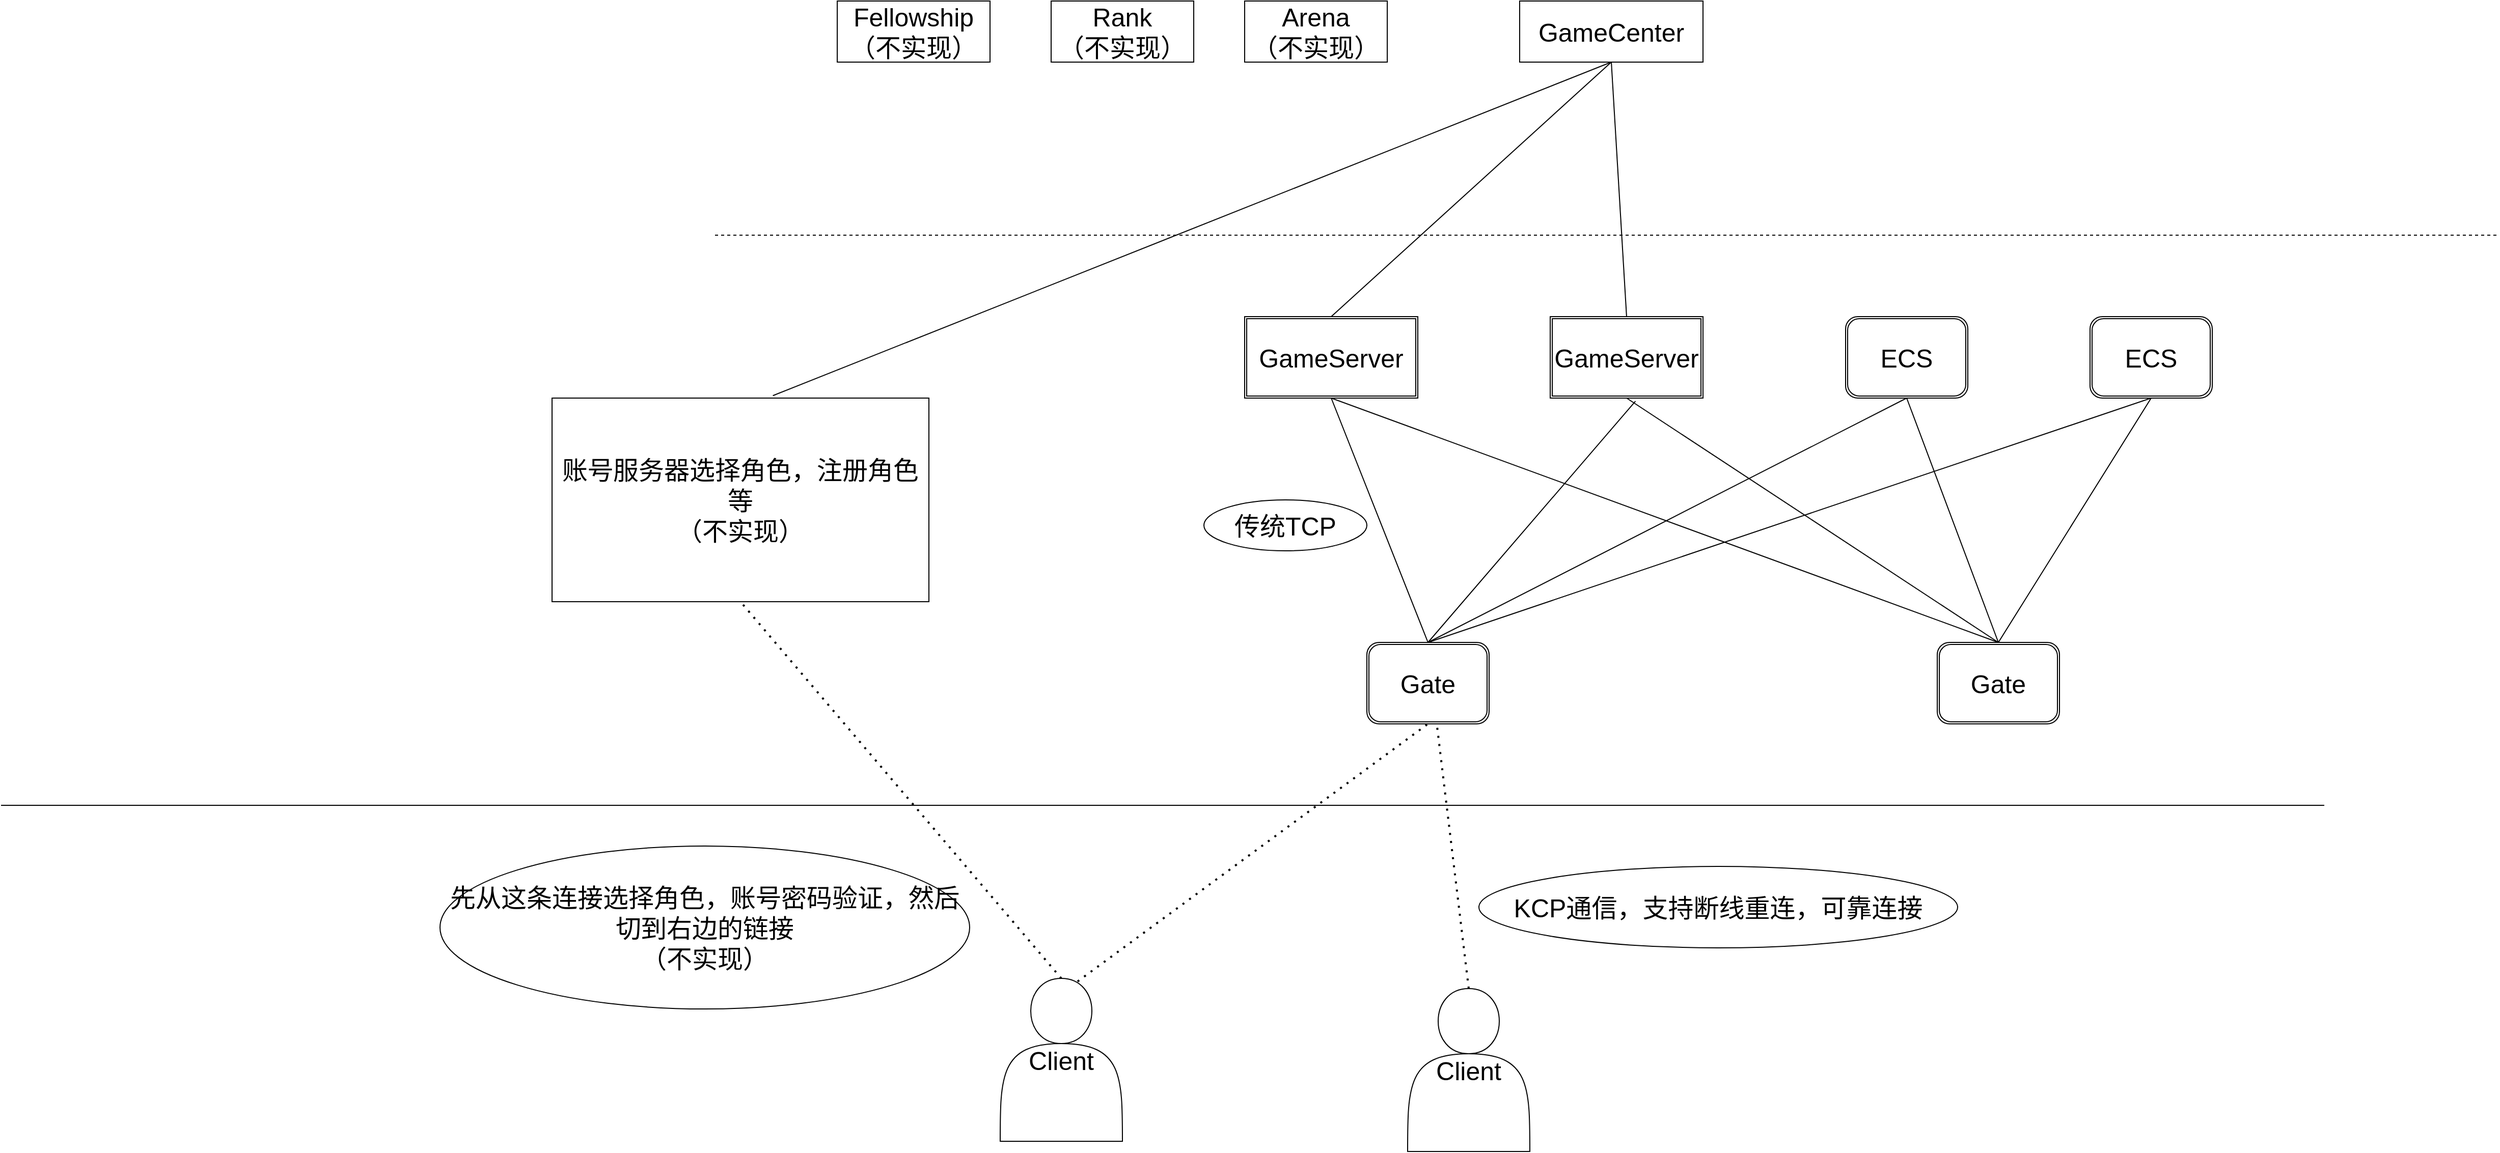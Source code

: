 <mxfile version="15.6.2" type="github" pages="5">
  <diagram id="YohwLOSvh4ewAdbJvnKw" name="Base">
    <mxGraphModel dx="3647" dy="2363" grid="1" gridSize="10" guides="1" tooltips="1" connect="1" arrows="1" fold="1" page="1" pageScale="1" pageWidth="827" pageHeight="1169" math="0" shadow="0">
      <root>
        <mxCell id="I8S6XLJ3EVu2pg4-RtFR-0" />
        <mxCell id="I8S6XLJ3EVu2pg4-RtFR-1" parent="I8S6XLJ3EVu2pg4-RtFR-0" />
        <mxCell id="I8S6XLJ3EVu2pg4-RtFR-2" value="" style="endArrow=none;html=1;rounded=0;" parent="I8S6XLJ3EVu2pg4-RtFR-1" edge="1">
          <mxGeometry width="50" height="50" relative="1" as="geometry">
            <mxPoint x="-901" y="760" as="sourcePoint" />
            <mxPoint x="1380" y="760" as="targetPoint" />
          </mxGeometry>
        </mxCell>
        <mxCell id="I8S6XLJ3EVu2pg4-RtFR-3" value="&lt;font style=&quot;font-size: 25px&quot;&gt;Client&lt;/font&gt;" style="shape=actor;whiteSpace=wrap;html=1;" parent="I8S6XLJ3EVu2pg4-RtFR-1" vertex="1">
          <mxGeometry x="80" y="930" width="120" height="160" as="geometry" />
        </mxCell>
        <mxCell id="I8S6XLJ3EVu2pg4-RtFR-4" value="&lt;font style=&quot;font-size: 25px&quot;&gt;Client&lt;/font&gt;" style="shape=actor;whiteSpace=wrap;html=1;" parent="I8S6XLJ3EVu2pg4-RtFR-1" vertex="1">
          <mxGeometry x="480" y="940" width="120" height="160" as="geometry" />
        </mxCell>
        <mxCell id="I8S6XLJ3EVu2pg4-RtFR-5" value="Gate" style="shape=ext;double=1;rounded=1;whiteSpace=wrap;html=1;fontSize=25;" parent="I8S6XLJ3EVu2pg4-RtFR-1" vertex="1">
          <mxGeometry x="440" y="600" width="120" height="80" as="geometry" />
        </mxCell>
        <mxCell id="I8S6XLJ3EVu2pg4-RtFR-6" value="Gate" style="shape=ext;double=1;rounded=1;whiteSpace=wrap;html=1;fontSize=25;" parent="I8S6XLJ3EVu2pg4-RtFR-1" vertex="1">
          <mxGeometry x="1000" y="600" width="120" height="80" as="geometry" />
        </mxCell>
        <mxCell id="I8S6XLJ3EVu2pg4-RtFR-7" value="GameServer" style="shape=ext;double=1;rounded=0;whiteSpace=wrap;html=1;fontSize=25;" parent="I8S6XLJ3EVu2pg4-RtFR-1" vertex="1">
          <mxGeometry x="320" y="280" width="170" height="80" as="geometry" />
        </mxCell>
        <mxCell id="I8S6XLJ3EVu2pg4-RtFR-8" value="GameServer" style="shape=ext;double=1;rounded=0;whiteSpace=wrap;html=1;fontSize=25;" parent="I8S6XLJ3EVu2pg4-RtFR-1" vertex="1">
          <mxGeometry x="620" y="280" width="150" height="80" as="geometry" />
        </mxCell>
        <mxCell id="I8S6XLJ3EVu2pg4-RtFR-9" value="ECS" style="shape=ext;double=1;rounded=1;whiteSpace=wrap;html=1;fontSize=25;" parent="I8S6XLJ3EVu2pg4-RtFR-1" vertex="1">
          <mxGeometry x="910" y="280" width="120" height="80" as="geometry" />
        </mxCell>
        <mxCell id="I8S6XLJ3EVu2pg4-RtFR-10" value="ECS" style="shape=ext;double=1;rounded=1;whiteSpace=wrap;html=1;fontSize=25;" parent="I8S6XLJ3EVu2pg4-RtFR-1" vertex="1">
          <mxGeometry x="1150" y="280" width="120" height="80" as="geometry" />
        </mxCell>
        <mxCell id="I8S6XLJ3EVu2pg4-RtFR-11" value="" style="endArrow=none;dashed=1;html=1;dashPattern=1 3;strokeWidth=2;rounded=0;fontSize=25;exitX=0.5;exitY=0;exitDx=0;exitDy=0;entryX=0.575;entryY=1.038;entryDx=0;entryDy=0;entryPerimeter=0;" parent="I8S6XLJ3EVu2pg4-RtFR-1" source="I8S6XLJ3EVu2pg4-RtFR-4" target="I8S6XLJ3EVu2pg4-RtFR-5" edge="1">
          <mxGeometry width="50" height="50" relative="1" as="geometry">
            <mxPoint x="310" y="750" as="sourcePoint" />
            <mxPoint x="440" y="650" as="targetPoint" />
          </mxGeometry>
        </mxCell>
        <mxCell id="I8S6XLJ3EVu2pg4-RtFR-12" value="" style="endArrow=none;dashed=1;html=1;dashPattern=1 3;strokeWidth=2;rounded=0;fontSize=25;exitX=0.633;exitY=0.019;exitDx=0;exitDy=0;exitPerimeter=0;entryX=0.5;entryY=1;entryDx=0;entryDy=0;" parent="I8S6XLJ3EVu2pg4-RtFR-1" source="I8S6XLJ3EVu2pg4-RtFR-3" target="I8S6XLJ3EVu2pg4-RtFR-5" edge="1">
          <mxGeometry width="50" height="50" relative="1" as="geometry">
            <mxPoint x="270" y="700" as="sourcePoint" />
            <mxPoint x="320" y="650" as="targetPoint" />
          </mxGeometry>
        </mxCell>
        <mxCell id="I8S6XLJ3EVu2pg4-RtFR-13" value="" style="endArrow=none;html=1;rounded=0;fontSize=25;entryX=0.5;entryY=1;entryDx=0;entryDy=0;exitX=0.5;exitY=0;exitDx=0;exitDy=0;" parent="I8S6XLJ3EVu2pg4-RtFR-1" source="I8S6XLJ3EVu2pg4-RtFR-5" target="I8S6XLJ3EVu2pg4-RtFR-7" edge="1">
          <mxGeometry width="50" height="50" relative="1" as="geometry">
            <mxPoint x="800" y="520" as="sourcePoint" />
            <mxPoint x="850" y="470" as="targetPoint" />
          </mxGeometry>
        </mxCell>
        <mxCell id="I8S6XLJ3EVu2pg4-RtFR-14" value="" style="endArrow=none;html=1;rounded=0;fontSize=25;entryX=0.5;entryY=1;entryDx=0;entryDy=0;exitX=0.5;exitY=0;exitDx=0;exitDy=0;" parent="I8S6XLJ3EVu2pg4-RtFR-1" source="I8S6XLJ3EVu2pg4-RtFR-6" target="I8S6XLJ3EVu2pg4-RtFR-7" edge="1">
          <mxGeometry width="50" height="50" relative="1" as="geometry">
            <mxPoint x="800" y="520" as="sourcePoint" />
            <mxPoint x="850" y="470" as="targetPoint" />
          </mxGeometry>
        </mxCell>
        <mxCell id="I8S6XLJ3EVu2pg4-RtFR-15" value="" style="endArrow=none;html=1;rounded=0;fontSize=25;entryX=0.558;entryY=1.038;entryDx=0;entryDy=0;entryPerimeter=0;exitX=0.5;exitY=0;exitDx=0;exitDy=0;" parent="I8S6XLJ3EVu2pg4-RtFR-1" source="I8S6XLJ3EVu2pg4-RtFR-5" target="I8S6XLJ3EVu2pg4-RtFR-8" edge="1">
          <mxGeometry width="50" height="50" relative="1" as="geometry">
            <mxPoint x="800" y="520" as="sourcePoint" />
            <mxPoint x="850" y="470" as="targetPoint" />
          </mxGeometry>
        </mxCell>
        <mxCell id="I8S6XLJ3EVu2pg4-RtFR-16" value="" style="endArrow=none;html=1;rounded=0;fontSize=25;entryX=0.5;entryY=1;entryDx=0;entryDy=0;exitX=0.5;exitY=0;exitDx=0;exitDy=0;" parent="I8S6XLJ3EVu2pg4-RtFR-1" source="I8S6XLJ3EVu2pg4-RtFR-6" target="I8S6XLJ3EVu2pg4-RtFR-8" edge="1">
          <mxGeometry width="50" height="50" relative="1" as="geometry">
            <mxPoint x="800" y="520" as="sourcePoint" />
            <mxPoint x="850" y="470" as="targetPoint" />
          </mxGeometry>
        </mxCell>
        <mxCell id="I8S6XLJ3EVu2pg4-RtFR-17" value="" style="endArrow=none;html=1;rounded=0;fontSize=25;exitX=0.5;exitY=0;exitDx=0;exitDy=0;entryX=0.5;entryY=1;entryDx=0;entryDy=0;" parent="I8S6XLJ3EVu2pg4-RtFR-1" source="I8S6XLJ3EVu2pg4-RtFR-5" target="I8S6XLJ3EVu2pg4-RtFR-9" edge="1">
          <mxGeometry width="50" height="50" relative="1" as="geometry">
            <mxPoint x="800" y="520" as="sourcePoint" />
            <mxPoint x="850" y="470" as="targetPoint" />
          </mxGeometry>
        </mxCell>
        <mxCell id="I8S6XLJ3EVu2pg4-RtFR-18" value="" style="endArrow=none;html=1;rounded=0;fontSize=25;exitX=0.5;exitY=0;exitDx=0;exitDy=0;entryX=0.5;entryY=1;entryDx=0;entryDy=0;" parent="I8S6XLJ3EVu2pg4-RtFR-1" source="I8S6XLJ3EVu2pg4-RtFR-5" target="I8S6XLJ3EVu2pg4-RtFR-10" edge="1">
          <mxGeometry width="50" height="50" relative="1" as="geometry">
            <mxPoint x="800" y="520" as="sourcePoint" />
            <mxPoint x="850" y="470" as="targetPoint" />
          </mxGeometry>
        </mxCell>
        <mxCell id="I8S6XLJ3EVu2pg4-RtFR-19" value="" style="endArrow=none;html=1;rounded=0;fontSize=25;exitX=0.5;exitY=0;exitDx=0;exitDy=0;" parent="I8S6XLJ3EVu2pg4-RtFR-1" source="I8S6XLJ3EVu2pg4-RtFR-6" edge="1">
          <mxGeometry width="50" height="50" relative="1" as="geometry">
            <mxPoint x="1060" y="590" as="sourcePoint" />
            <mxPoint x="970" y="360" as="targetPoint" />
          </mxGeometry>
        </mxCell>
        <mxCell id="I8S6XLJ3EVu2pg4-RtFR-20" value="" style="endArrow=none;html=1;rounded=0;fontSize=25;entryX=0.5;entryY=1;entryDx=0;entryDy=0;exitX=0.5;exitY=0;exitDx=0;exitDy=0;" parent="I8S6XLJ3EVu2pg4-RtFR-1" source="I8S6XLJ3EVu2pg4-RtFR-6" target="I8S6XLJ3EVu2pg4-RtFR-10" edge="1">
          <mxGeometry width="50" height="50" relative="1" as="geometry">
            <mxPoint x="1060" y="590" as="sourcePoint" />
            <mxPoint x="850" y="470" as="targetPoint" />
          </mxGeometry>
        </mxCell>
        <mxCell id="I8S6XLJ3EVu2pg4-RtFR-21" value="GameCenter" style="rounded=0;whiteSpace=wrap;html=1;fontSize=25;" parent="I8S6XLJ3EVu2pg4-RtFR-1" vertex="1">
          <mxGeometry x="590" y="-30" width="180" height="60" as="geometry" />
        </mxCell>
        <mxCell id="I8S6XLJ3EVu2pg4-RtFR-22" value="" style="endArrow=none;html=1;rounded=0;fontSize=25;entryX=0.5;entryY=1;entryDx=0;entryDy=0;exitX=0.5;exitY=0;exitDx=0;exitDy=0;" parent="I8S6XLJ3EVu2pg4-RtFR-1" source="I8S6XLJ3EVu2pg4-RtFR-8" target="I8S6XLJ3EVu2pg4-RtFR-21" edge="1">
          <mxGeometry width="50" height="50" relative="1" as="geometry">
            <mxPoint x="800" y="420" as="sourcePoint" />
            <mxPoint x="850" y="370" as="targetPoint" />
          </mxGeometry>
        </mxCell>
        <mxCell id="I8S6XLJ3EVu2pg4-RtFR-23" value="" style="endArrow=none;html=1;rounded=0;fontSize=25;entryX=0.5;entryY=1;entryDx=0;entryDy=0;exitX=0.5;exitY=0;exitDx=0;exitDy=0;" parent="I8S6XLJ3EVu2pg4-RtFR-1" source="I8S6XLJ3EVu2pg4-RtFR-7" target="I8S6XLJ3EVu2pg4-RtFR-21" edge="1">
          <mxGeometry width="50" height="50" relative="1" as="geometry">
            <mxPoint x="800" y="420" as="sourcePoint" />
            <mxPoint x="850" y="370" as="targetPoint" />
          </mxGeometry>
        </mxCell>
        <mxCell id="I8S6XLJ3EVu2pg4-RtFR-24" value="" style="endArrow=none;dashed=1;html=1;rounded=0;fontSize=25;" parent="I8S6XLJ3EVu2pg4-RtFR-1" edge="1">
          <mxGeometry width="50" height="50" relative="1" as="geometry">
            <mxPoint x="-200" y="200" as="sourcePoint" />
            <mxPoint x="1550" y="200" as="targetPoint" />
          </mxGeometry>
        </mxCell>
        <mxCell id="I8S6XLJ3EVu2pg4-RtFR-25" value="Arena&lt;br&gt;（不实现）" style="rounded=0;whiteSpace=wrap;html=1;fontSize=25;" parent="I8S6XLJ3EVu2pg4-RtFR-1" vertex="1">
          <mxGeometry x="320" y="-30" width="140" height="60" as="geometry" />
        </mxCell>
        <mxCell id="I8S6XLJ3EVu2pg4-RtFR-26" value="Fellowship（不实现）" style="rounded=0;whiteSpace=wrap;html=1;fontSize=25;" parent="I8S6XLJ3EVu2pg4-RtFR-1" vertex="1">
          <mxGeometry x="-80" y="-30" width="150" height="60" as="geometry" />
        </mxCell>
        <mxCell id="I8S6XLJ3EVu2pg4-RtFR-27" value="Rank&lt;br&gt;（不实现）" style="rounded=0;whiteSpace=wrap;html=1;fontSize=25;" parent="I8S6XLJ3EVu2pg4-RtFR-1" vertex="1">
          <mxGeometry x="130" y="-30" width="140" height="60" as="geometry" />
        </mxCell>
        <mxCell id="RaBOwgKpOiwF3AHPLdu5-0" value="KCP通信，支持断线重连，可靠连接" style="ellipse;whiteSpace=wrap;html=1;fontSize=25;" vertex="1" parent="I8S6XLJ3EVu2pg4-RtFR-1">
          <mxGeometry x="550" y="820" width="470" height="80" as="geometry" />
        </mxCell>
        <mxCell id="RaBOwgKpOiwF3AHPLdu5-1" value="传统TCP" style="ellipse;whiteSpace=wrap;html=1;fontSize=25;" vertex="1" parent="I8S6XLJ3EVu2pg4-RtFR-1">
          <mxGeometry x="280" y="460" width="160" height="50" as="geometry" />
        </mxCell>
        <mxCell id="RaBOwgKpOiwF3AHPLdu5-2" value="账号服务器选择角色，注册角色等&lt;br&gt;（不实现）" style="rounded=0;whiteSpace=wrap;html=1;fontSize=25;" vertex="1" parent="I8S6XLJ3EVu2pg4-RtFR-1">
          <mxGeometry x="-360" y="360" width="370" height="200" as="geometry" />
        </mxCell>
        <mxCell id="RaBOwgKpOiwF3AHPLdu5-4" value="" style="endArrow=none;html=1;rounded=0;fontSize=25;entryX=0.5;entryY=1;entryDx=0;entryDy=0;exitX=0.586;exitY=-0.012;exitDx=0;exitDy=0;exitPerimeter=0;" edge="1" parent="I8S6XLJ3EVu2pg4-RtFR-1" source="RaBOwgKpOiwF3AHPLdu5-2" target="I8S6XLJ3EVu2pg4-RtFR-21">
          <mxGeometry width="50" height="50" relative="1" as="geometry">
            <mxPoint x="470" y="250" as="sourcePoint" />
            <mxPoint x="520" y="200" as="targetPoint" />
          </mxGeometry>
        </mxCell>
        <mxCell id="RaBOwgKpOiwF3AHPLdu5-5" value="" style="endArrow=none;dashed=1;html=1;dashPattern=1 3;strokeWidth=2;rounded=0;fontSize=25;exitX=0.5;exitY=0;exitDx=0;exitDy=0;entryX=0.5;entryY=1;entryDx=0;entryDy=0;" edge="1" parent="I8S6XLJ3EVu2pg4-RtFR-1" source="I8S6XLJ3EVu2pg4-RtFR-3" target="RaBOwgKpOiwF3AHPLdu5-2">
          <mxGeometry width="50" height="50" relative="1" as="geometry">
            <mxPoint x="470" y="550" as="sourcePoint" />
            <mxPoint x="520" y="500" as="targetPoint" />
          </mxGeometry>
        </mxCell>
        <mxCell id="RaBOwgKpOiwF3AHPLdu5-7" value="先从这条连接选择角色，账号密码验证，然后切到右边的链接&lt;br&gt;（不实现）" style="ellipse;whiteSpace=wrap;html=1;fontSize=25;" vertex="1" parent="I8S6XLJ3EVu2pg4-RtFR-1">
          <mxGeometry x="-470" y="800" width="520" height="160" as="geometry" />
        </mxCell>
      </root>
    </mxGraphModel>
  </diagram>
  <diagram id="9_f7UP91wkGmhshZe5BG" name="GameCenter">
    <mxGraphModel dx="1993" dy="1194" grid="1" gridSize="10" guides="1" tooltips="1" connect="1" arrows="1" fold="1" page="1" pageScale="1" pageWidth="827" pageHeight="1169" math="0" shadow="0">
      <root>
        <mxCell id="QAHNkfbSsgioDdO6vrNx-0" />
        <mxCell id="QAHNkfbSsgioDdO6vrNx-1" parent="QAHNkfbSsgioDdO6vrNx-0" />
        <mxCell id="QAHNkfbSsgioDdO6vrNx-2" value="角色数据的存储，与DB直连" style="ellipse;whiteSpace=wrap;html=1;fontSize=25;" vertex="1" parent="QAHNkfbSsgioDdO6vrNx-1">
          <mxGeometry x="210" y="80" width="390" height="220" as="geometry" />
        </mxCell>
        <mxCell id="QAHNkfbSsgioDdO6vrNx-3" value="&lt;span style=&quot;color: rgb(0 , 0 , 0) ; font-family: &amp;#34;helvetica&amp;#34; ; font-size: 25px ; font-style: normal ; font-weight: 400 ; letter-spacing: normal ; text-align: center ; text-indent: 0px ; text-transform: none ; word-spacing: 0px ; background-color: rgb(248 , 249 , 250) ; display: inline ; float: none&quot;&gt;GS的管理者，在启动时没有GC，在玩家进入一个新的坐标，若该坐标对应的GS没有启动，则拉一个起来&lt;/span&gt;" style="ellipse;whiteSpace=wrap;html=1;fontSize=25;" vertex="1" parent="QAHNkfbSsgioDdO6vrNx-1">
          <mxGeometry x="144" y="350" width="606" height="250" as="geometry" />
        </mxCell>
      </root>
    </mxGraphModel>
  </diagram>
  <diagram id="WGgWUmGZT2Jk0cvahEpU" name="GameServer">
    <mxGraphModel dx="1993" dy="1194" grid="1" gridSize="10" guides="1" tooltips="1" connect="1" arrows="1" fold="1" page="1" pageScale="1" pageWidth="827" pageHeight="1169" math="0" shadow="0">
      <root>
        <mxCell id="0" />
        <mxCell id="1" parent="0" />
        <mxCell id="456YiPM5CASM9Ew9QdIp-4" value="负责地图管理" style="rounded=0;whiteSpace=wrap;html=1;fontSize=25;" parent="1" vertex="1">
          <mxGeometry x="80" y="190" width="180" height="60" as="geometry" />
        </mxCell>
        <mxCell id="456YiPM5CASM9Ew9QdIp-5" value="负责角色，NPC管理" style="rounded=0;whiteSpace=wrap;html=1;fontSize=25;" parent="1" vertex="1">
          <mxGeometry x="70" y="350" width="230" height="60" as="geometry" />
        </mxCell>
        <mxCell id="456YiPM5CASM9Ew9QdIp-6" value="负责非战斗角色的移动" style="rounded=0;whiteSpace=wrap;html=1;fontSize=25;" parent="1" vertex="1">
          <mxGeometry x="70" y="500" width="230" height="60" as="geometry" />
        </mxCell>
        <mxCell id="456YiPM5CASM9Ew9QdIp-7" value="把进入锚点附近的玩家数据同步给锚点归属的ECS。" style="rounded=0;whiteSpace=wrap;html=1;fontSize=25;" parent="1" vertex="1">
          <mxGeometry x="840" y="640" width="300" height="120" as="geometry" />
        </mxCell>
        <mxCell id="528WkUA1Saa7MWPKtCSN-1" value="&lt;font style=&quot;font-size: 25px&quot;&gt;首个角色释放技能时，以该玩家坐标为中心创建一个锚点，并把周围玩家指派给一个空闲ECS，进入战斗流程（针对密集型区域，有卡顿的风险）&lt;/font&gt;" style="rounded=0;whiteSpace=wrap;html=1;" vertex="1" parent="1">
          <mxGeometry x="740" y="435" width="560" height="150" as="geometry" />
        </mxCell>
      </root>
    </mxGraphModel>
  </diagram>
  <diagram id="J4DBg7q5RkwfKyQZduWk" name="ECS">
    <mxGraphModel dx="1661" dy="995" grid="1" gridSize="10" guides="1" tooltips="1" connect="1" arrows="1" fold="1" page="1" pageScale="1" pageWidth="827" pageHeight="1169" math="0" shadow="0">
      <root>
        <mxCell id="-5-OwtmHQlWJf8rLd1HS-0" />
        <mxCell id="-5-OwtmHQlWJf8rLd1HS-1" parent="-5-OwtmHQlWJf8rLd1HS-0" />
        <mxCell id="-5-OwtmHQlWJf8rLd1HS-3" value="&amp;nbsp; &amp;nbsp;只缓存和维护战斗中玩家的移动系统和战斗系统（也就是GS发过来的玩家，没发过来就拉倒）" style="ellipse;whiteSpace=wrap;html=1;fontSize=20;" parent="-5-OwtmHQlWJf8rLd1HS-1" vertex="1">
          <mxGeometry x="171" y="120" width="486" height="190" as="geometry" />
        </mxCell>
        <mxCell id="5cFxXiBTy2LKR_IudGsT-0" value="&lt;br&gt;&lt;br&gt;&lt;span style=&quot;color: rgb(0 , 0 , 0) ; font-family: &amp;#34;helvetica&amp;#34; ; font-size: 20px ; font-style: normal ; font-weight: 400 ; letter-spacing: normal ; text-align: center ; text-indent: 0px ; text-transform: none ; word-spacing: 0px ; background-color: rgb(248 , 249 , 250) ; display: inline ; float: none&quot;&gt;若战斗技能击中了非本ECS拥有的玩家，就算了。（本方案的BUG）&lt;/span&gt;" style="ellipse;whiteSpace=wrap;html=1;" vertex="1" parent="-5-OwtmHQlWJf8rLd1HS-1">
          <mxGeometry x="189" y="350" width="450" height="180" as="geometry" />
        </mxCell>
        <mxCell id="V99LEdM72ELUVmh--Cle-0" value="使用ECS编程，内存友好，对多线程进行支持" style="rounded=0;whiteSpace=wrap;html=1;fontSize=25;" vertex="1" parent="-5-OwtmHQlWJf8rLd1HS-1">
          <mxGeometry x="192" y="660" width="447" height="160" as="geometry" />
        </mxCell>
      </root>
    </mxGraphModel>
  </diagram>
  <diagram id="Swpw6sLte40X2AFb0In1" name="Gate">
    <mxGraphModel dx="1993" dy="1194" grid="1" gridSize="10" guides="1" tooltips="1" connect="1" arrows="1" fold="1" page="1" pageScale="1" pageWidth="827" pageHeight="1169" math="0" shadow="0">
      <root>
        <mxCell id="azk29wdoNAcDGyPVJYtD-0" />
        <mxCell id="azk29wdoNAcDGyPVJYtD-1" parent="azk29wdoNAcDGyPVJYtD-0" />
        <mxCell id="azk29wdoNAcDGyPVJYtD-2" value="与Client直连，缓存协议，协议分级，断线重连等。" style="ellipse;whiteSpace=wrap;html=1;fontSize=25;" vertex="1" parent="azk29wdoNAcDGyPVJYtD-1">
          <mxGeometry x="140" y="100" width="570" height="150" as="geometry" />
        </mxCell>
        <mxCell id="azk29wdoNAcDGyPVJYtD-3" value="与GS直连，与ECS直连，传输Client的操作指令" style="ellipse;whiteSpace=wrap;html=1;fontSize=25;" vertex="1" parent="azk29wdoNAcDGyPVJYtD-1">
          <mxGeometry x="140" y="320" width="570" height="150" as="geometry" />
        </mxCell>
        <mxCell id="azk29wdoNAcDGyPVJYtD-4" value="提供全局广播功能" style="ellipse;whiteSpace=wrap;html=1;fontSize=25;" vertex="1" parent="azk29wdoNAcDGyPVJYtD-1">
          <mxGeometry x="129" y="540" width="570" height="150" as="geometry" />
        </mxCell>
      </root>
    </mxGraphModel>
  </diagram>
</mxfile>

